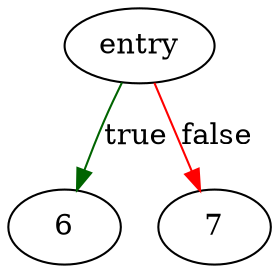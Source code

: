 digraph "xcharalloc" {
	// Node definitions.
	1 [label=entry];
	6;
	7;

	// Edge definitions.
	1 -> 6 [
		color=darkgreen
		label=true
	];
	1 -> 7 [
		color=red
		label=false
	];
}